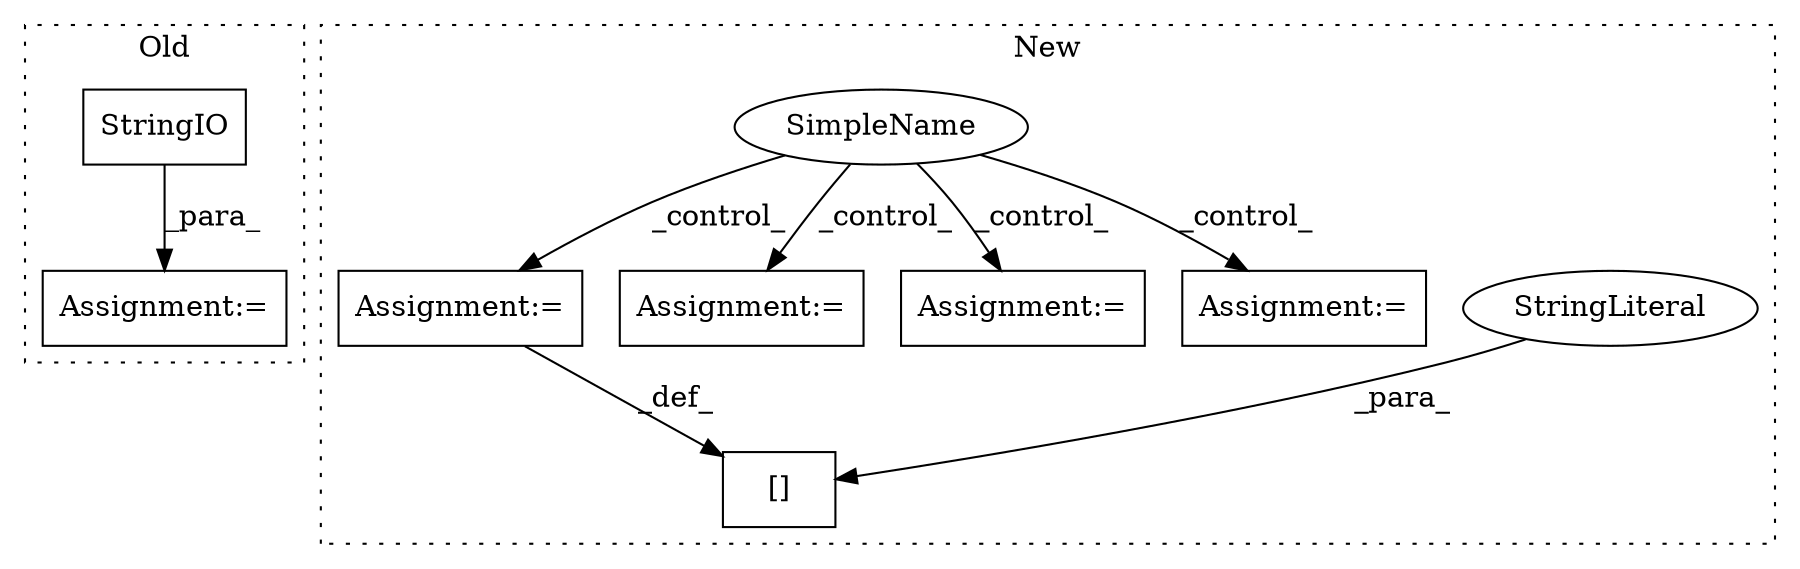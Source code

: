 digraph G {
subgraph cluster0 {
1 [label="StringIO" a="32" s="4450" l="10" shape="box"];
4 [label="Assignment:=" a="7" s="4446" l="1" shape="box"];
label = "Old";
style="dotted";
}
subgraph cluster1 {
2 [label="[]" a="2" s="4550,4571" l="9,1" shape="box"];
3 [label="StringLiteral" a="45" s="4559" l="12" shape="ellipse"];
5 [label="Assignment:=" a="7" s="4572" l="1" shape="box"];
6 [label="SimpleName" a="42" s="" l="" shape="ellipse"];
7 [label="Assignment:=" a="7" s="4632" l="1" shape="box"];
8 [label="Assignment:=" a="7" s="4354" l="1" shape="box"];
9 [label="Assignment:=" a="7" s="4414" l="1" shape="box"];
label = "New";
style="dotted";
}
1 -> 4 [label="_para_"];
3 -> 2 [label="_para_"];
5 -> 2 [label="_def_"];
6 -> 7 [label="_control_"];
6 -> 9 [label="_control_"];
6 -> 5 [label="_control_"];
6 -> 8 [label="_control_"];
}